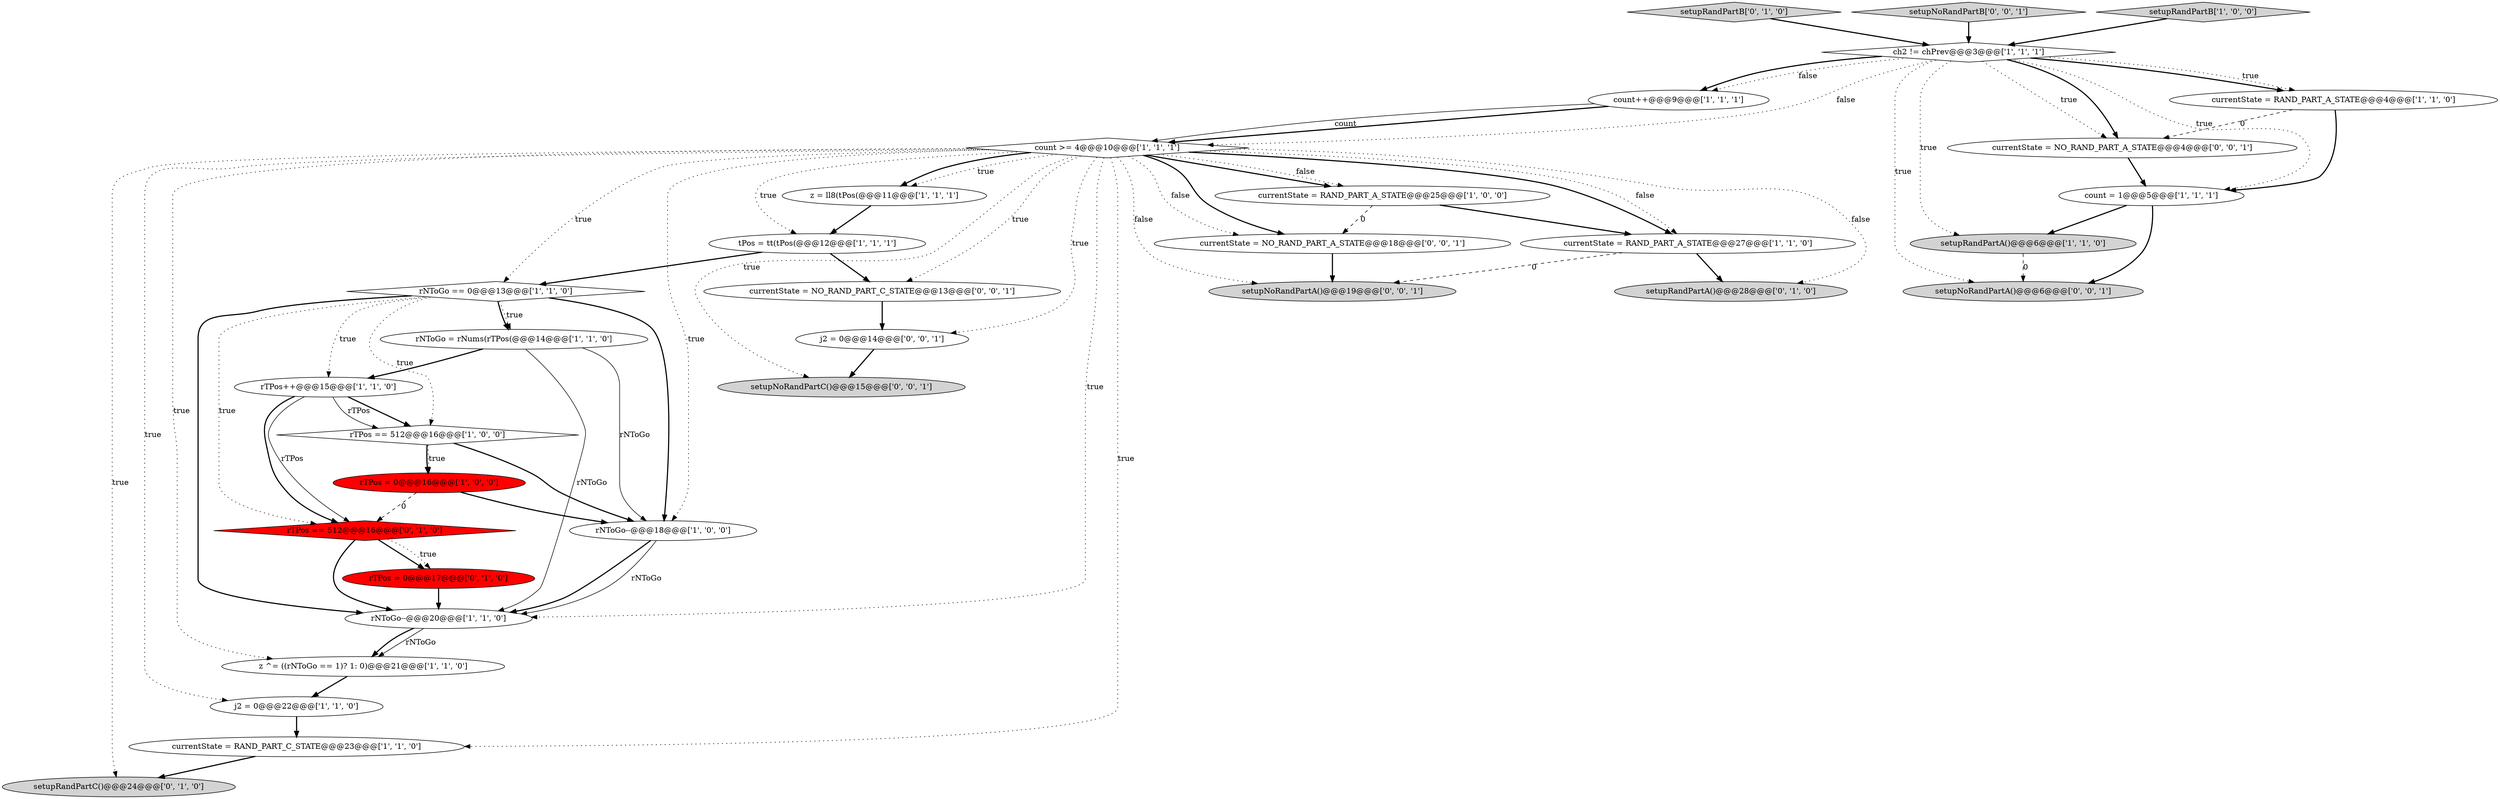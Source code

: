 digraph {
11 [style = filled, label = "count++@@@9@@@['1', '1', '1']", fillcolor = white, shape = ellipse image = "AAA0AAABBB1BBB"];
23 [style = filled, label = "setupRandPartB['0', '1', '0']", fillcolor = lightgray, shape = diamond image = "AAA0AAABBB2BBB"];
4 [style = filled, label = "rNToGo--@@@18@@@['1', '0', '0']", fillcolor = white, shape = ellipse image = "AAA0AAABBB1BBB"];
2 [style = filled, label = "currentState = RAND_PART_A_STATE@@@25@@@['1', '0', '0']", fillcolor = white, shape = ellipse image = "AAA0AAABBB1BBB"];
16 [style = filled, label = "count >= 4@@@10@@@['1', '1', '1']", fillcolor = white, shape = diamond image = "AAA0AAABBB1BBB"];
21 [style = filled, label = "setupRandPartA()@@@28@@@['0', '1', '0']", fillcolor = lightgray, shape = ellipse image = "AAA0AAABBB2BBB"];
5 [style = filled, label = "rTPos++@@@15@@@['1', '1', '0']", fillcolor = white, shape = ellipse image = "AAA0AAABBB1BBB"];
8 [style = filled, label = "tPos = tt(tPos(@@@12@@@['1', '1', '1']", fillcolor = white, shape = ellipse image = "AAA0AAABBB1BBB"];
15 [style = filled, label = "j2 = 0@@@22@@@['1', '1', '0']", fillcolor = white, shape = ellipse image = "AAA0AAABBB1BBB"];
30 [style = filled, label = "setupNoRandPartA()@@@6@@@['0', '0', '1']", fillcolor = lightgray, shape = ellipse image = "AAA0AAABBB3BBB"];
18 [style = filled, label = "rNToGo == 0@@@13@@@['1', '1', '0']", fillcolor = white, shape = diamond image = "AAA0AAABBB1BBB"];
14 [style = filled, label = "setupRandPartA()@@@6@@@['1', '1', '0']", fillcolor = lightgray, shape = ellipse image = "AAA0AAABBB1BBB"];
27 [style = filled, label = "j2 = 0@@@14@@@['0', '0', '1']", fillcolor = white, shape = ellipse image = "AAA0AAABBB3BBB"];
0 [style = filled, label = "currentState = RAND_PART_A_STATE@@@4@@@['1', '1', '0']", fillcolor = white, shape = ellipse image = "AAA0AAABBB1BBB"];
17 [style = filled, label = "z ^= ((rNToGo == 1)? 1: 0)@@@21@@@['1', '1', '0']", fillcolor = white, shape = ellipse image = "AAA0AAABBB1BBB"];
31 [style = filled, label = "setupNoRandPartC()@@@15@@@['0', '0', '1']", fillcolor = lightgray, shape = ellipse image = "AAA0AAABBB3BBB"];
9 [style = filled, label = "z = ll8(tPos(@@@11@@@['1', '1', '1']", fillcolor = white, shape = ellipse image = "AAA0AAABBB1BBB"];
6 [style = filled, label = "currentState = RAND_PART_A_STATE@@@27@@@['1', '1', '0']", fillcolor = white, shape = ellipse image = "AAA0AAABBB1BBB"];
33 [style = filled, label = "setupNoRandPartB['0', '0', '1']", fillcolor = lightgray, shape = diamond image = "AAA0AAABBB3BBB"];
20 [style = filled, label = "rNToGo = rNums(rTPos(@@@14@@@['1', '1', '0']", fillcolor = white, shape = ellipse image = "AAA0AAABBB1BBB"];
19 [style = filled, label = "count = 1@@@5@@@['1', '1', '1']", fillcolor = white, shape = ellipse image = "AAA0AAABBB1BBB"];
22 [style = filled, label = "rTPos = 0@@@17@@@['0', '1', '0']", fillcolor = red, shape = ellipse image = "AAA1AAABBB2BBB"];
24 [style = filled, label = "rTPos == 512@@@16@@@['0', '1', '0']", fillcolor = red, shape = diamond image = "AAA1AAABBB2BBB"];
32 [style = filled, label = "setupNoRandPartA()@@@19@@@['0', '0', '1']", fillcolor = lightgray, shape = ellipse image = "AAA0AAABBB3BBB"];
1 [style = filled, label = "rTPos == 512@@@16@@@['1', '0', '0']", fillcolor = white, shape = diamond image = "AAA0AAABBB1BBB"];
13 [style = filled, label = "currentState = RAND_PART_C_STATE@@@23@@@['1', '1', '0']", fillcolor = white, shape = ellipse image = "AAA0AAABBB1BBB"];
10 [style = filled, label = "rTPos = 0@@@16@@@['1', '0', '0']", fillcolor = red, shape = ellipse image = "AAA1AAABBB1BBB"];
7 [style = filled, label = "rNToGo--@@@20@@@['1', '1', '0']", fillcolor = white, shape = ellipse image = "AAA0AAABBB1BBB"];
3 [style = filled, label = "ch2 != chPrev@@@3@@@['1', '1', '1']", fillcolor = white, shape = diamond image = "AAA0AAABBB1BBB"];
29 [style = filled, label = "currentState = NO_RAND_PART_A_STATE@@@4@@@['0', '0', '1']", fillcolor = white, shape = ellipse image = "AAA0AAABBB3BBB"];
12 [style = filled, label = "setupRandPartB['1', '0', '0']", fillcolor = lightgray, shape = diamond image = "AAA0AAABBB1BBB"];
26 [style = filled, label = "currentState = NO_RAND_PART_A_STATE@@@18@@@['0', '0', '1']", fillcolor = white, shape = ellipse image = "AAA0AAABBB3BBB"];
25 [style = filled, label = "setupRandPartC()@@@24@@@['0', '1', '0']", fillcolor = lightgray, shape = ellipse image = "AAA0AAABBB2BBB"];
28 [style = filled, label = "currentState = NO_RAND_PART_C_STATE@@@13@@@['0', '0', '1']", fillcolor = white, shape = ellipse image = "AAA0AAABBB3BBB"];
11->16 [style = bold, label=""];
16->8 [style = dotted, label="true"];
13->25 [style = bold, label=""];
8->28 [style = bold, label=""];
1->4 [style = bold, label=""];
16->9 [style = dotted, label="true"];
15->13 [style = bold, label=""];
1->10 [style = dotted, label="true"];
7->17 [style = bold, label=""];
26->32 [style = bold, label=""];
33->3 [style = bold, label=""];
16->13 [style = dotted, label="true"];
16->21 [style = dotted, label="false"];
3->29 [style = dotted, label="true"];
0->19 [style = bold, label=""];
2->6 [style = bold, label=""];
8->18 [style = bold, label=""];
6->21 [style = bold, label=""];
16->6 [style = bold, label=""];
6->32 [style = dashed, label="0"];
18->1 [style = dotted, label="true"];
16->17 [style = dotted, label="true"];
5->24 [style = solid, label="rTPos"];
18->24 [style = dotted, label="true"];
3->11 [style = bold, label=""];
16->26 [style = bold, label=""];
27->31 [style = bold, label=""];
3->30 [style = dotted, label="true"];
23->3 [style = bold, label=""];
18->20 [style = dotted, label="true"];
16->2 [style = bold, label=""];
16->4 [style = dotted, label="true"];
9->8 [style = bold, label=""];
24->22 [style = bold, label=""];
16->2 [style = dotted, label="false"];
16->32 [style = dotted, label="false"];
4->7 [style = bold, label=""];
3->0 [style = bold, label=""];
3->14 [style = dotted, label="true"];
22->7 [style = bold, label=""];
20->5 [style = bold, label=""];
20->4 [style = solid, label="rNToGo"];
7->17 [style = solid, label="rNToGo"];
16->7 [style = dotted, label="true"];
5->1 [style = bold, label=""];
18->20 [style = bold, label=""];
3->19 [style = dotted, label="true"];
19->14 [style = bold, label=""];
18->4 [style = bold, label=""];
29->19 [style = bold, label=""];
5->1 [style = solid, label="rTPos"];
3->11 [style = dotted, label="false"];
24->22 [style = dotted, label="true"];
5->24 [style = bold, label=""];
14->30 [style = dashed, label="0"];
0->29 [style = dashed, label="0"];
3->0 [style = dotted, label="true"];
16->6 [style = dotted, label="false"];
10->4 [style = bold, label=""];
17->15 [style = bold, label=""];
16->26 [style = dotted, label="false"];
16->27 [style = dotted, label="true"];
18->5 [style = dotted, label="true"];
12->3 [style = bold, label=""];
11->16 [style = solid, label="count"];
28->27 [style = bold, label=""];
20->7 [style = solid, label="rNToGo"];
2->26 [style = dashed, label="0"];
16->28 [style = dotted, label="true"];
16->25 [style = dotted, label="true"];
18->7 [style = bold, label=""];
24->7 [style = bold, label=""];
16->31 [style = dotted, label="true"];
1->10 [style = bold, label=""];
3->16 [style = dotted, label="false"];
4->7 [style = solid, label="rNToGo"];
10->24 [style = dashed, label="0"];
3->29 [style = bold, label=""];
16->9 [style = bold, label=""];
16->15 [style = dotted, label="true"];
19->30 [style = bold, label=""];
16->18 [style = dotted, label="true"];
}
